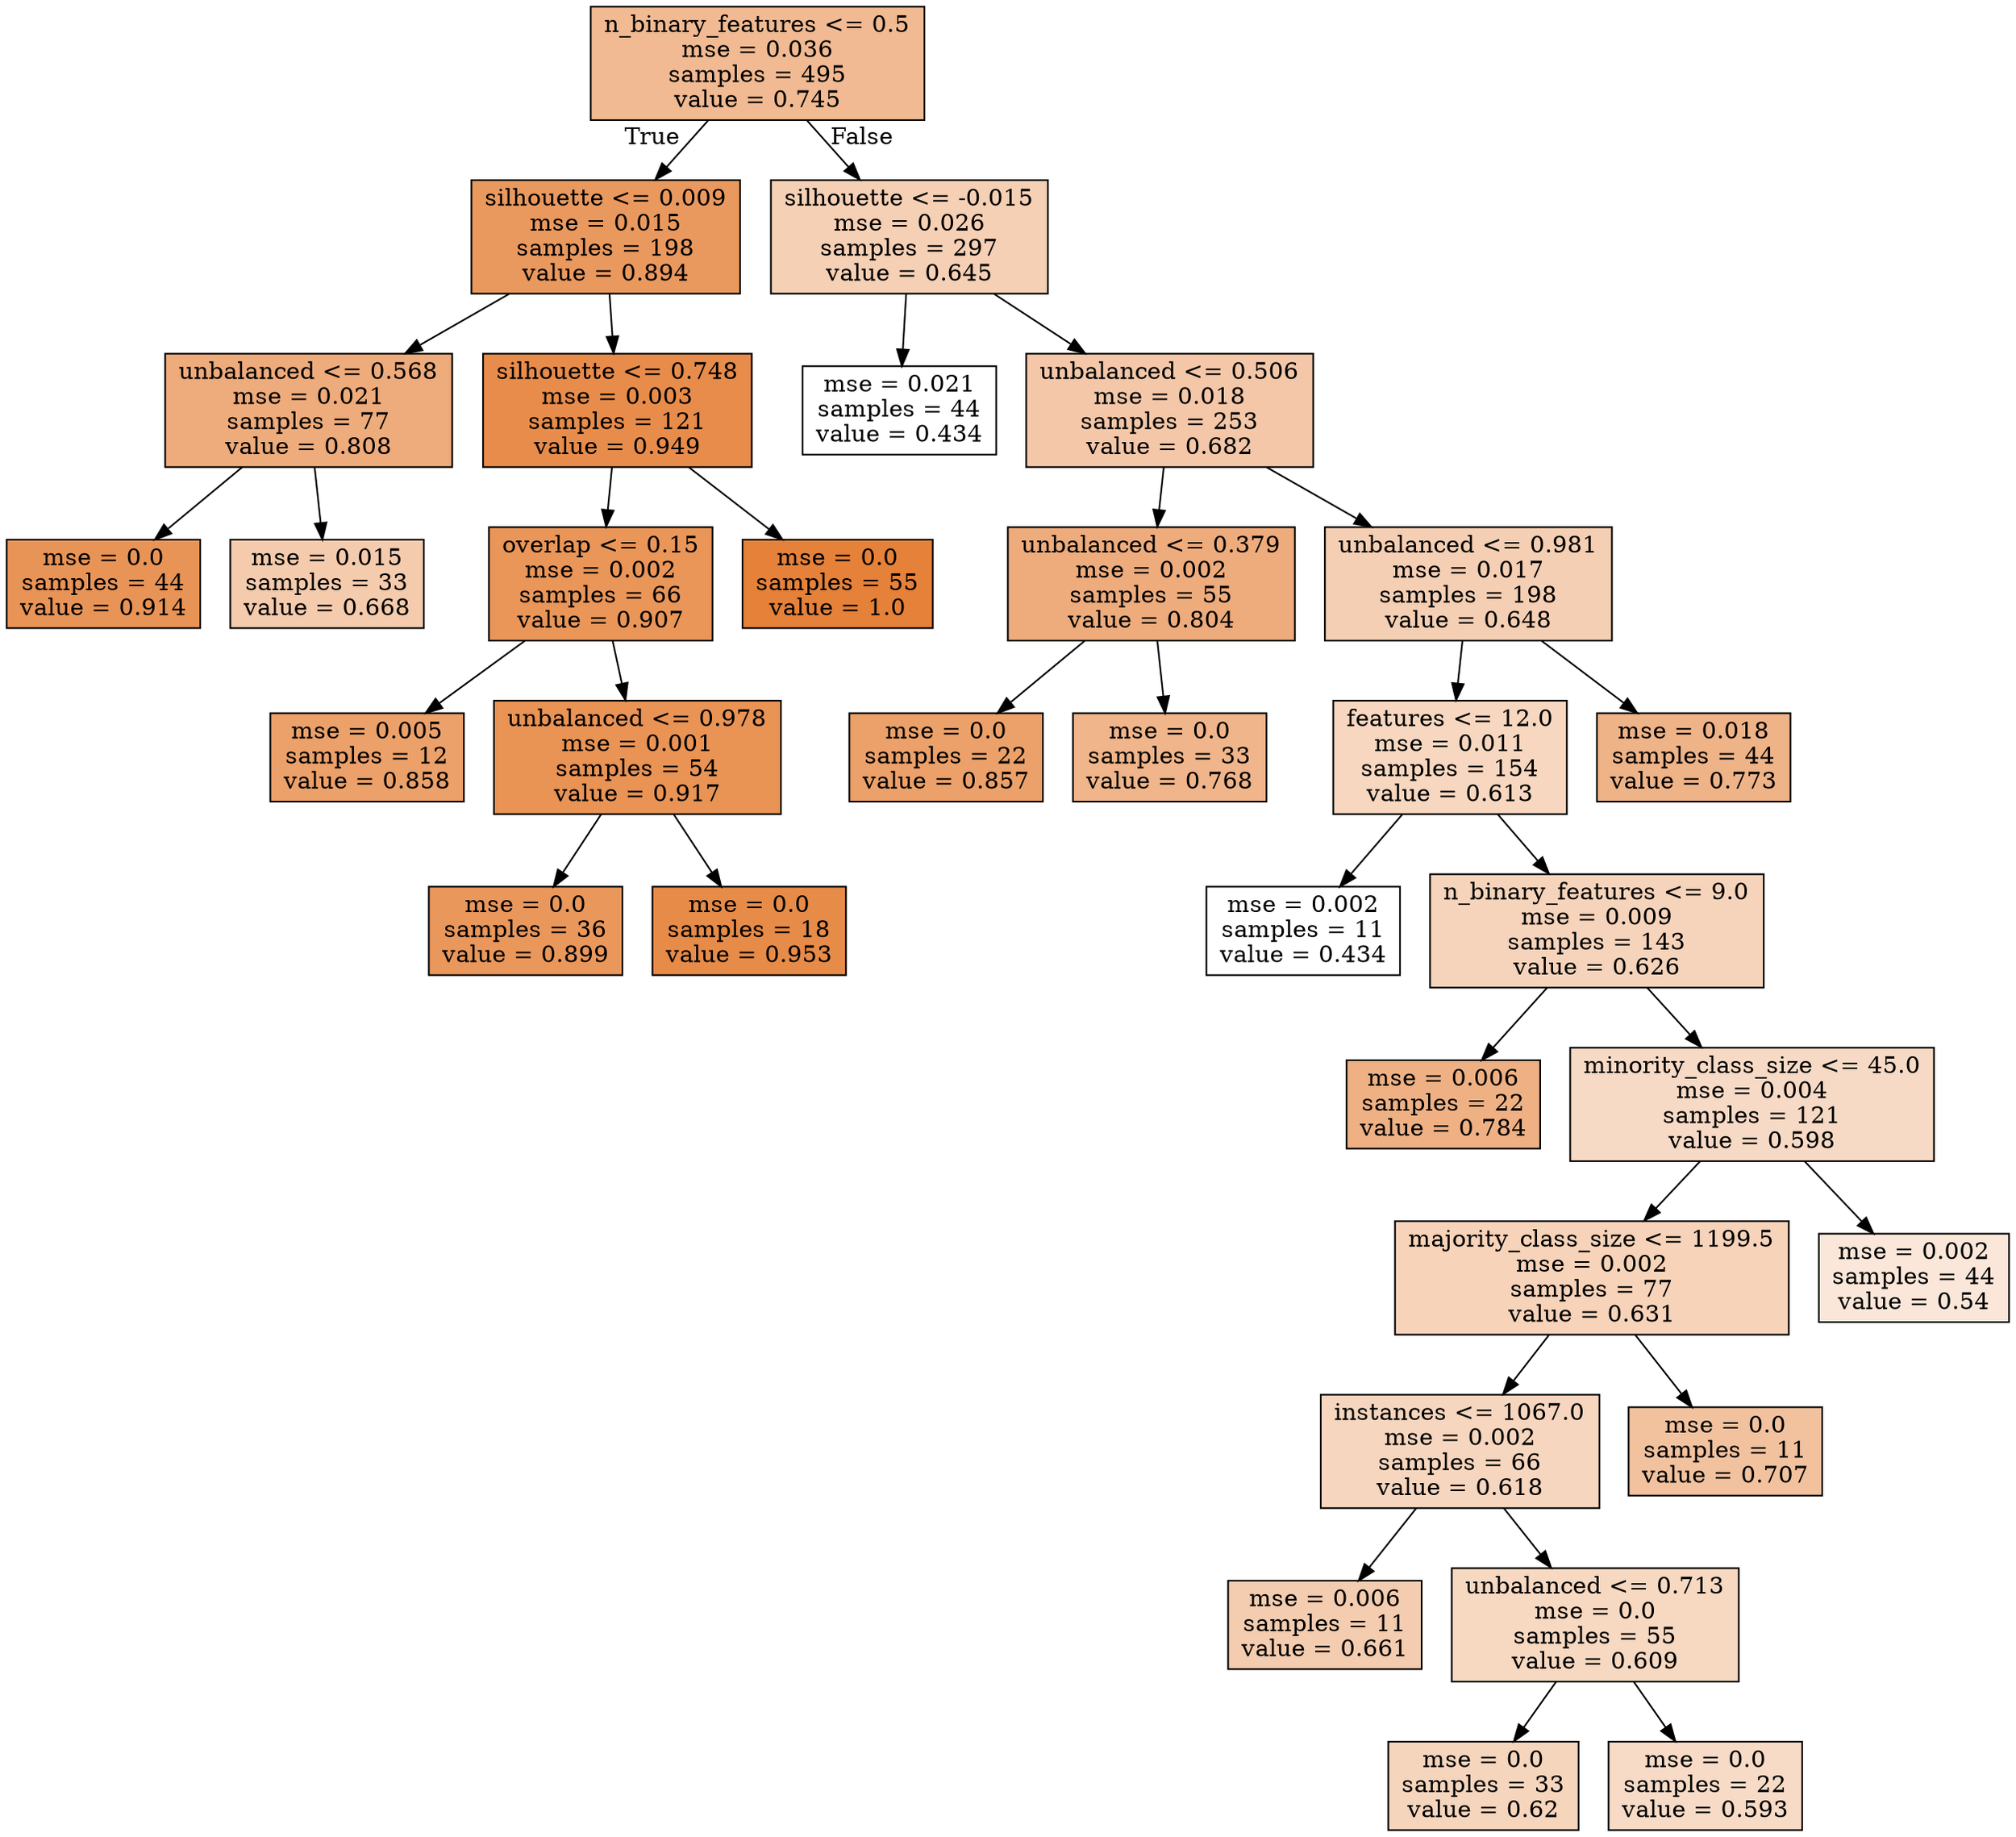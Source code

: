 digraph Tree {
node [shape=box, style="filled", color="black"] ;
0 [label="n_binary_features <= 0.5\nmse = 0.036\nsamples = 495\nvalue = 0.745", fillcolor="#e581398c"] ;
1 [label="silhouette <= 0.009\nmse = 0.015\nsamples = 198\nvalue = 0.894", fillcolor="#e58139cf"] ;
0 -> 1 [labeldistance=2.5, labelangle=45, headlabel="True"] ;
2 [label="unbalanced <= 0.568\nmse = 0.021\nsamples = 77\nvalue = 0.808", fillcolor="#e58139a9"] ;
1 -> 2 ;
3 [label="mse = 0.0\nsamples = 44\nvalue = 0.914", fillcolor="#e58139d8"] ;
2 -> 3 ;
4 [label="mse = 0.015\nsamples = 33\nvalue = 0.668", fillcolor="#e5813969"] ;
2 -> 4 ;
5 [label="silhouette <= 0.748\nmse = 0.003\nsamples = 121\nvalue = 0.949", fillcolor="#e58139e8"] ;
1 -> 5 ;
6 [label="overlap <= 0.15\nmse = 0.002\nsamples = 66\nvalue = 0.907", fillcolor="#e58139d5"] ;
5 -> 6 ;
7 [label="mse = 0.005\nsamples = 12\nvalue = 0.858", fillcolor="#e58139bf"] ;
6 -> 7 ;
8 [label="unbalanced <= 0.978\nmse = 0.001\nsamples = 54\nvalue = 0.917", fillcolor="#e58139da"] ;
6 -> 8 ;
9 [label="mse = 0.0\nsamples = 36\nvalue = 0.899", fillcolor="#e58139d2"] ;
8 -> 9 ;
10 [label="mse = 0.0\nsamples = 18\nvalue = 0.953", fillcolor="#e58139ea"] ;
8 -> 10 ;
11 [label="mse = 0.0\nsamples = 55\nvalue = 1.0", fillcolor="#e58139ff"] ;
5 -> 11 ;
12 [label="silhouette <= -0.015\nmse = 0.026\nsamples = 297\nvalue = 0.645", fillcolor="#e581395f"] ;
0 -> 12 [labeldistance=2.5, labelangle=-45, headlabel="False"] ;
13 [label="mse = 0.021\nsamples = 44\nvalue = 0.434", fillcolor="#e5813900"] ;
12 -> 13 ;
14 [label="unbalanced <= 0.506\nmse = 0.018\nsamples = 253\nvalue = 0.682", fillcolor="#e5813970"] ;
12 -> 14 ;
15 [label="unbalanced <= 0.379\nmse = 0.002\nsamples = 55\nvalue = 0.804", fillcolor="#e58139a7"] ;
14 -> 15 ;
16 [label="mse = 0.0\nsamples = 22\nvalue = 0.857", fillcolor="#e58139bf"] ;
15 -> 16 ;
17 [label="mse = 0.0\nsamples = 33\nvalue = 0.768", fillcolor="#e5813996"] ;
15 -> 17 ;
18 [label="unbalanced <= 0.981\nmse = 0.017\nsamples = 198\nvalue = 0.648", fillcolor="#e5813961"] ;
14 -> 18 ;
19 [label="features <= 12.0\nmse = 0.011\nsamples = 154\nvalue = 0.613", fillcolor="#e5813951"] ;
18 -> 19 ;
20 [label="mse = 0.002\nsamples = 11\nvalue = 0.434", fillcolor="#e5813900"] ;
19 -> 20 ;
21 [label="n_binary_features <= 9.0\nmse = 0.009\nsamples = 143\nvalue = 0.626", fillcolor="#e5813957"] ;
19 -> 21 ;
22 [label="mse = 0.006\nsamples = 22\nvalue = 0.784", fillcolor="#e581399e"] ;
21 -> 22 ;
23 [label="minority_class_size <= 45.0\nmse = 0.004\nsamples = 121\nvalue = 0.598", fillcolor="#e581394a"] ;
21 -> 23 ;
24 [label="majority_class_size <= 1199.5\nmse = 0.002\nsamples = 77\nvalue = 0.631", fillcolor="#e5813959"] ;
23 -> 24 ;
25 [label="instances <= 1067.0\nmse = 0.002\nsamples = 66\nvalue = 0.618", fillcolor="#e5813953"] ;
24 -> 25 ;
26 [label="mse = 0.006\nsamples = 11\nvalue = 0.661", fillcolor="#e5813966"] ;
25 -> 26 ;
27 [label="unbalanced <= 0.713\nmse = 0.0\nsamples = 55\nvalue = 0.609", fillcolor="#e581394f"] ;
25 -> 27 ;
28 [label="mse = 0.0\nsamples = 33\nvalue = 0.62", fillcolor="#e5813954"] ;
27 -> 28 ;
29 [label="mse = 0.0\nsamples = 22\nvalue = 0.593", fillcolor="#e5813948"] ;
27 -> 29 ;
30 [label="mse = 0.0\nsamples = 11\nvalue = 0.707", fillcolor="#e581397b"] ;
24 -> 30 ;
31 [label="mse = 0.002\nsamples = 44\nvalue = 0.54", fillcolor="#e5813930"] ;
23 -> 31 ;
32 [label="mse = 0.018\nsamples = 44\nvalue = 0.773", fillcolor="#e5813999"] ;
18 -> 32 ;
}
